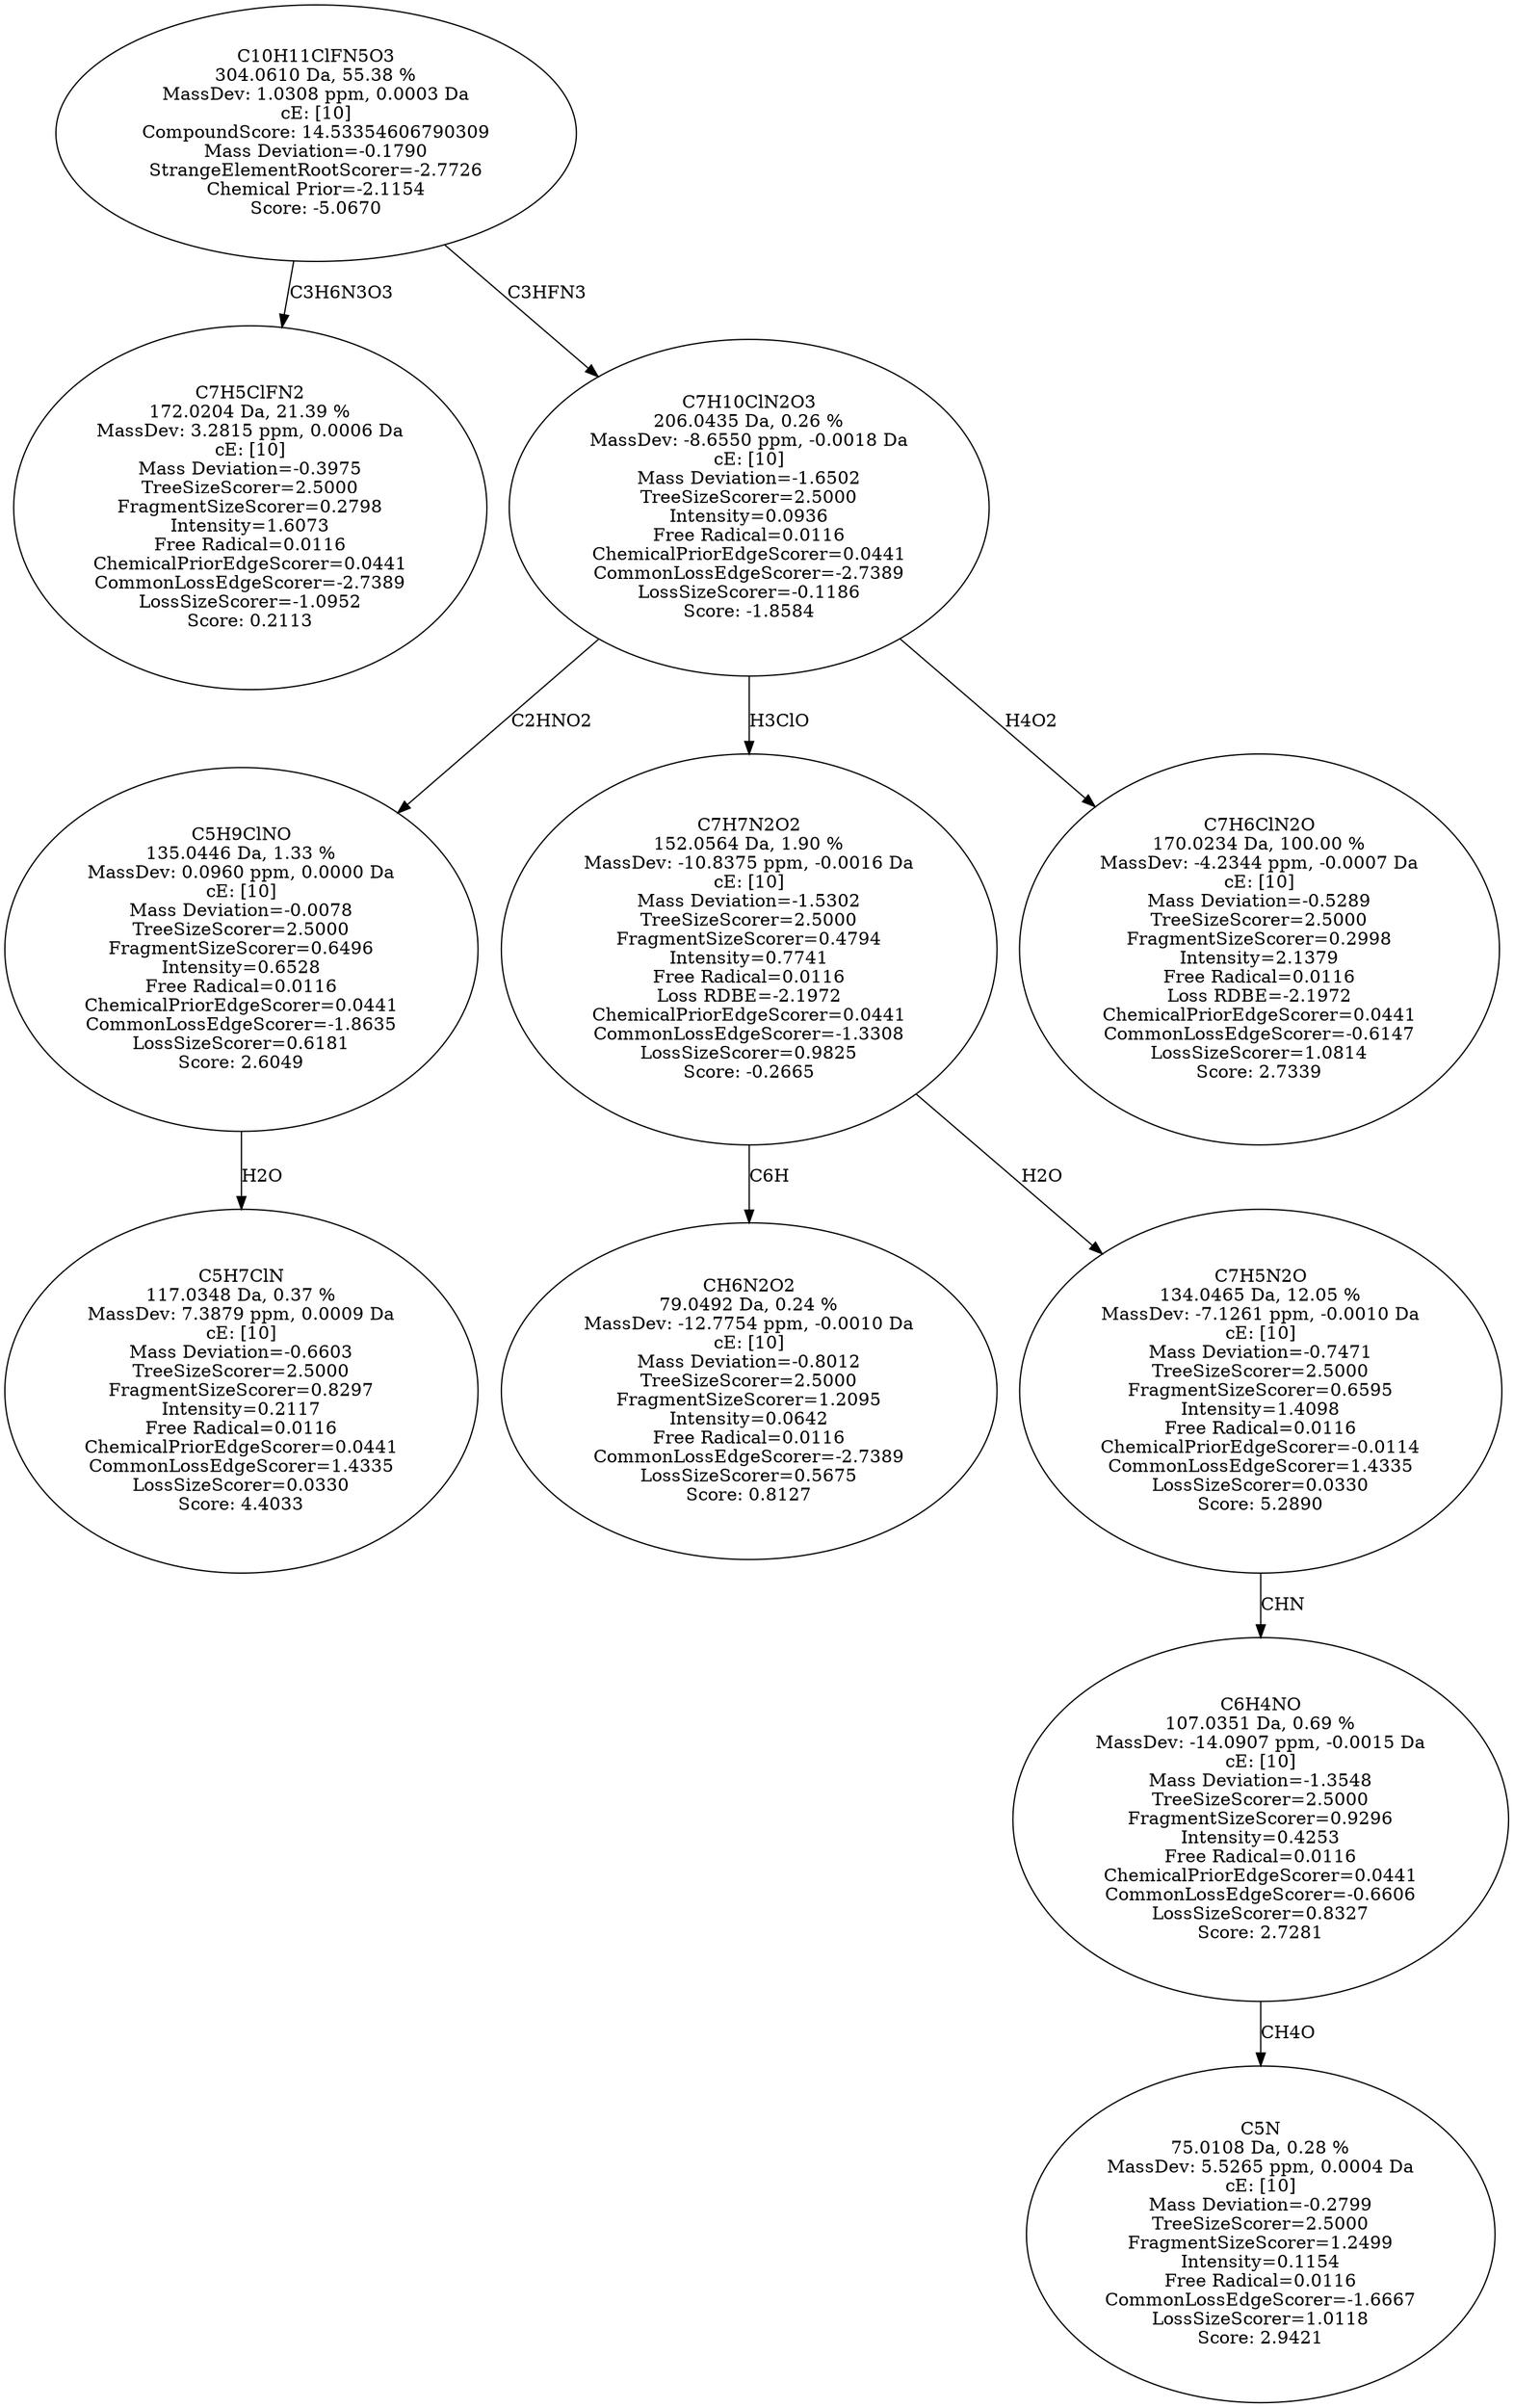 strict digraph {
v1 [label="C7H5ClFN2\n172.0204 Da, 21.39 %\nMassDev: 3.2815 ppm, 0.0006 Da\ncE: [10]\nMass Deviation=-0.3975\nTreeSizeScorer=2.5000\nFragmentSizeScorer=0.2798\nIntensity=1.6073\nFree Radical=0.0116\nChemicalPriorEdgeScorer=0.0441\nCommonLossEdgeScorer=-2.7389\nLossSizeScorer=-1.0952\nScore: 0.2113"];
v2 [label="C5H7ClN\n117.0348 Da, 0.37 %\nMassDev: 7.3879 ppm, 0.0009 Da\ncE: [10]\nMass Deviation=-0.6603\nTreeSizeScorer=2.5000\nFragmentSizeScorer=0.8297\nIntensity=0.2117\nFree Radical=0.0116\nChemicalPriorEdgeScorer=0.0441\nCommonLossEdgeScorer=1.4335\nLossSizeScorer=0.0330\nScore: 4.4033"];
v3 [label="C5H9ClNO\n135.0446 Da, 1.33 %\nMassDev: 0.0960 ppm, 0.0000 Da\ncE: [10]\nMass Deviation=-0.0078\nTreeSizeScorer=2.5000\nFragmentSizeScorer=0.6496\nIntensity=0.6528\nFree Radical=0.0116\nChemicalPriorEdgeScorer=0.0441\nCommonLossEdgeScorer=-1.8635\nLossSizeScorer=0.6181\nScore: 2.6049"];
v4 [label="CH6N2O2\n79.0492 Da, 0.24 %\nMassDev: -12.7754 ppm, -0.0010 Da\ncE: [10]\nMass Deviation=-0.8012\nTreeSizeScorer=2.5000\nFragmentSizeScorer=1.2095\nIntensity=0.0642\nFree Radical=0.0116\nCommonLossEdgeScorer=-2.7389\nLossSizeScorer=0.5675\nScore: 0.8127"];
v5 [label="C5N\n75.0108 Da, 0.28 %\nMassDev: 5.5265 ppm, 0.0004 Da\ncE: [10]\nMass Deviation=-0.2799\nTreeSizeScorer=2.5000\nFragmentSizeScorer=1.2499\nIntensity=0.1154\nFree Radical=0.0116\nCommonLossEdgeScorer=-1.6667\nLossSizeScorer=1.0118\nScore: 2.9421"];
v6 [label="C6H4NO\n107.0351 Da, 0.69 %\nMassDev: -14.0907 ppm, -0.0015 Da\ncE: [10]\nMass Deviation=-1.3548\nTreeSizeScorer=2.5000\nFragmentSizeScorer=0.9296\nIntensity=0.4253\nFree Radical=0.0116\nChemicalPriorEdgeScorer=0.0441\nCommonLossEdgeScorer=-0.6606\nLossSizeScorer=0.8327\nScore: 2.7281"];
v7 [label="C7H5N2O\n134.0465 Da, 12.05 %\nMassDev: -7.1261 ppm, -0.0010 Da\ncE: [10]\nMass Deviation=-0.7471\nTreeSizeScorer=2.5000\nFragmentSizeScorer=0.6595\nIntensity=1.4098\nFree Radical=0.0116\nChemicalPriorEdgeScorer=-0.0114\nCommonLossEdgeScorer=1.4335\nLossSizeScorer=0.0330\nScore: 5.2890"];
v8 [label="C7H7N2O2\n152.0564 Da, 1.90 %\nMassDev: -10.8375 ppm, -0.0016 Da\ncE: [10]\nMass Deviation=-1.5302\nTreeSizeScorer=2.5000\nFragmentSizeScorer=0.4794\nIntensity=0.7741\nFree Radical=0.0116\nLoss RDBE=-2.1972\nChemicalPriorEdgeScorer=0.0441\nCommonLossEdgeScorer=-1.3308\nLossSizeScorer=0.9825\nScore: -0.2665"];
v9 [label="C7H6ClN2O\n170.0234 Da, 100.00 %\nMassDev: -4.2344 ppm, -0.0007 Da\ncE: [10]\nMass Deviation=-0.5289\nTreeSizeScorer=2.5000\nFragmentSizeScorer=0.2998\nIntensity=2.1379\nFree Radical=0.0116\nLoss RDBE=-2.1972\nChemicalPriorEdgeScorer=0.0441\nCommonLossEdgeScorer=-0.6147\nLossSizeScorer=1.0814\nScore: 2.7339"];
v10 [label="C7H10ClN2O3\n206.0435 Da, 0.26 %\nMassDev: -8.6550 ppm, -0.0018 Da\ncE: [10]\nMass Deviation=-1.6502\nTreeSizeScorer=2.5000\nIntensity=0.0936\nFree Radical=0.0116\nChemicalPriorEdgeScorer=0.0441\nCommonLossEdgeScorer=-2.7389\nLossSizeScorer=-0.1186\nScore: -1.8584"];
v11 [label="C10H11ClFN5O3\n304.0610 Da, 55.38 %\nMassDev: 1.0308 ppm, 0.0003 Da\ncE: [10]\nCompoundScore: 14.53354606790309\nMass Deviation=-0.1790\nStrangeElementRootScorer=-2.7726\nChemical Prior=-2.1154\nScore: -5.0670"];
v11 -> v1 [label="C3H6N3O3"];
v3 -> v2 [label="H2O"];
v10 -> v3 [label="C2HNO2"];
v8 -> v4 [label="C6H"];
v6 -> v5 [label="CH4O"];
v7 -> v6 [label="CHN"];
v8 -> v7 [label="H2O"];
v10 -> v8 [label="H3ClO"];
v10 -> v9 [label="H4O2"];
v11 -> v10 [label="C3HFN3"];
}
